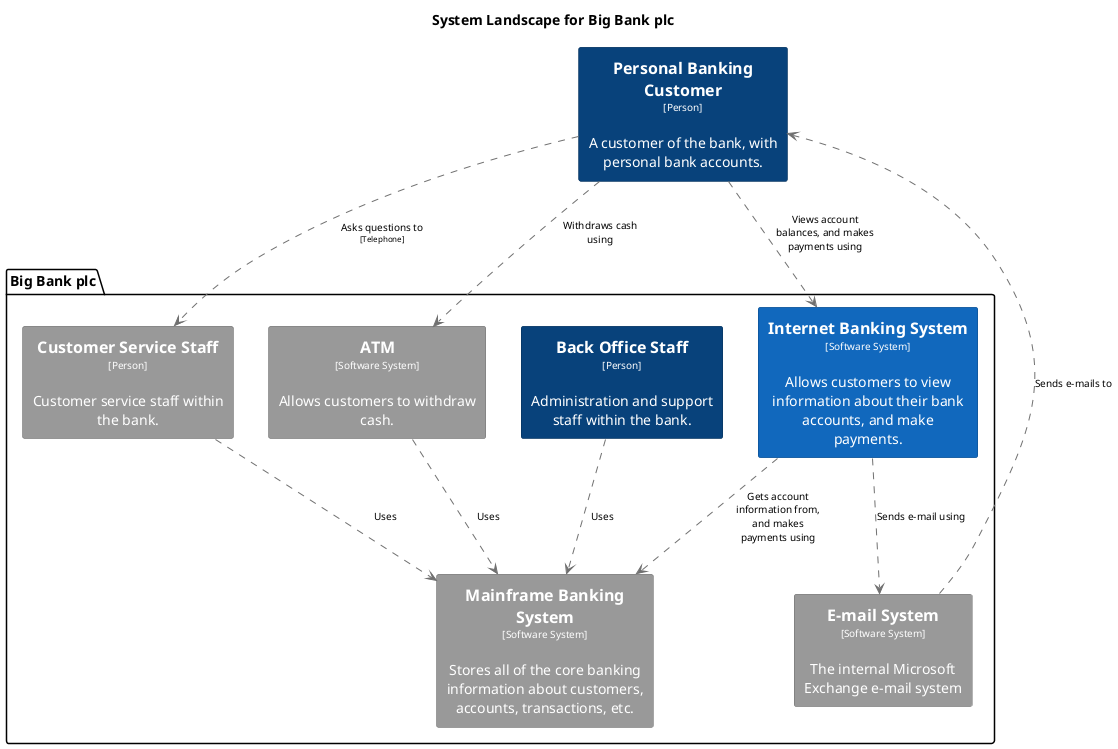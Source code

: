 @startuml(id=SystemLandscape)
title System Landscape for Big Bank plc

skinparam {
  shadowing false
  arrowFontSize 10
  defaultTextAlignment center
  wrapWidth 200
  maxMessageSize 100
}
hide stereotype
top to bottom direction
skinparam rectangle<<1>> {
  BackgroundColor #08427b
  FontColor #ffffff
  BorderColor #052E56
}
skinparam rectangle<<2>> {
  BackgroundColor #999999
  FontColor #ffffff
  BorderColor #6B6B6B
}
skinparam rectangle<<3>> {
  BackgroundColor #08427b
  FontColor #ffffff
  BorderColor #052E56
}
skinparam rectangle<<4>> {
  BackgroundColor #999999
  FontColor #ffffff
  BorderColor #6B6B6B
}
skinparam rectangle<<5>> {
  BackgroundColor #999999
  FontColor #ffffff
  BorderColor #6B6B6B
}
skinparam rectangle<<6>> {
  BackgroundColor #999999
  FontColor #ffffff
  BorderColor #6B6B6B
}
skinparam rectangle<<7>> {
  BackgroundColor #1168bd
  FontColor #ffffff
  BorderColor #0B4884
}
rectangle "==Personal Banking Customer\n<size:10>[Person]</size>\n\nA customer of the bank, with personal bank accounts." <<1>> as 1
package "Big Bank plc" {
  rectangle "==Back Office Staff\n<size:10>[Person]</size>\n\nAdministration and support staff within the bank." <<3>> as 3
  rectangle "==Customer Service Staff\n<size:10>[Person]</size>\n\nCustomer service staff within the bank." <<2>> as 2
  rectangle "==ATM\n<size:10>[Software System]</size>\n\nAllows customers to withdraw cash." <<6>> as 6
  rectangle "==E-mail System\n<size:10>[Software System]</size>\n\nThe internal Microsoft Exchange e-mail system" <<5>> as 5
  rectangle "==Internet Banking System\n<size:10>[Software System]</size>\n\nAllows customers to view information about their bank accounts, and make payments." <<7>> as 7
  rectangle "==Mainframe Banking System\n<size:10>[Software System]</size>\n\nStores all of the core banking information about customers, accounts, transactions, etc." <<4>> as 4
}
6 .[#707070].> 4 : "Uses"
3 .[#707070].> 4 : "Uses"
2 .[#707070].> 4 : "Uses"
5 .[#707070].> 1 : "Sends e-mails to"
7 .[#707070].> 5 : "Sends e-mail using"
7 .[#707070].> 4 : "Gets account information from, and makes payments using"
1 .[#707070].> 6 : "Withdraws cash using"
1 .[#707070].> 2 : "Asks questions to\n<size:8>[Telephone]</size>"
1 .[#707070].> 7 : "Views account balances, and makes payments using"
@enduml